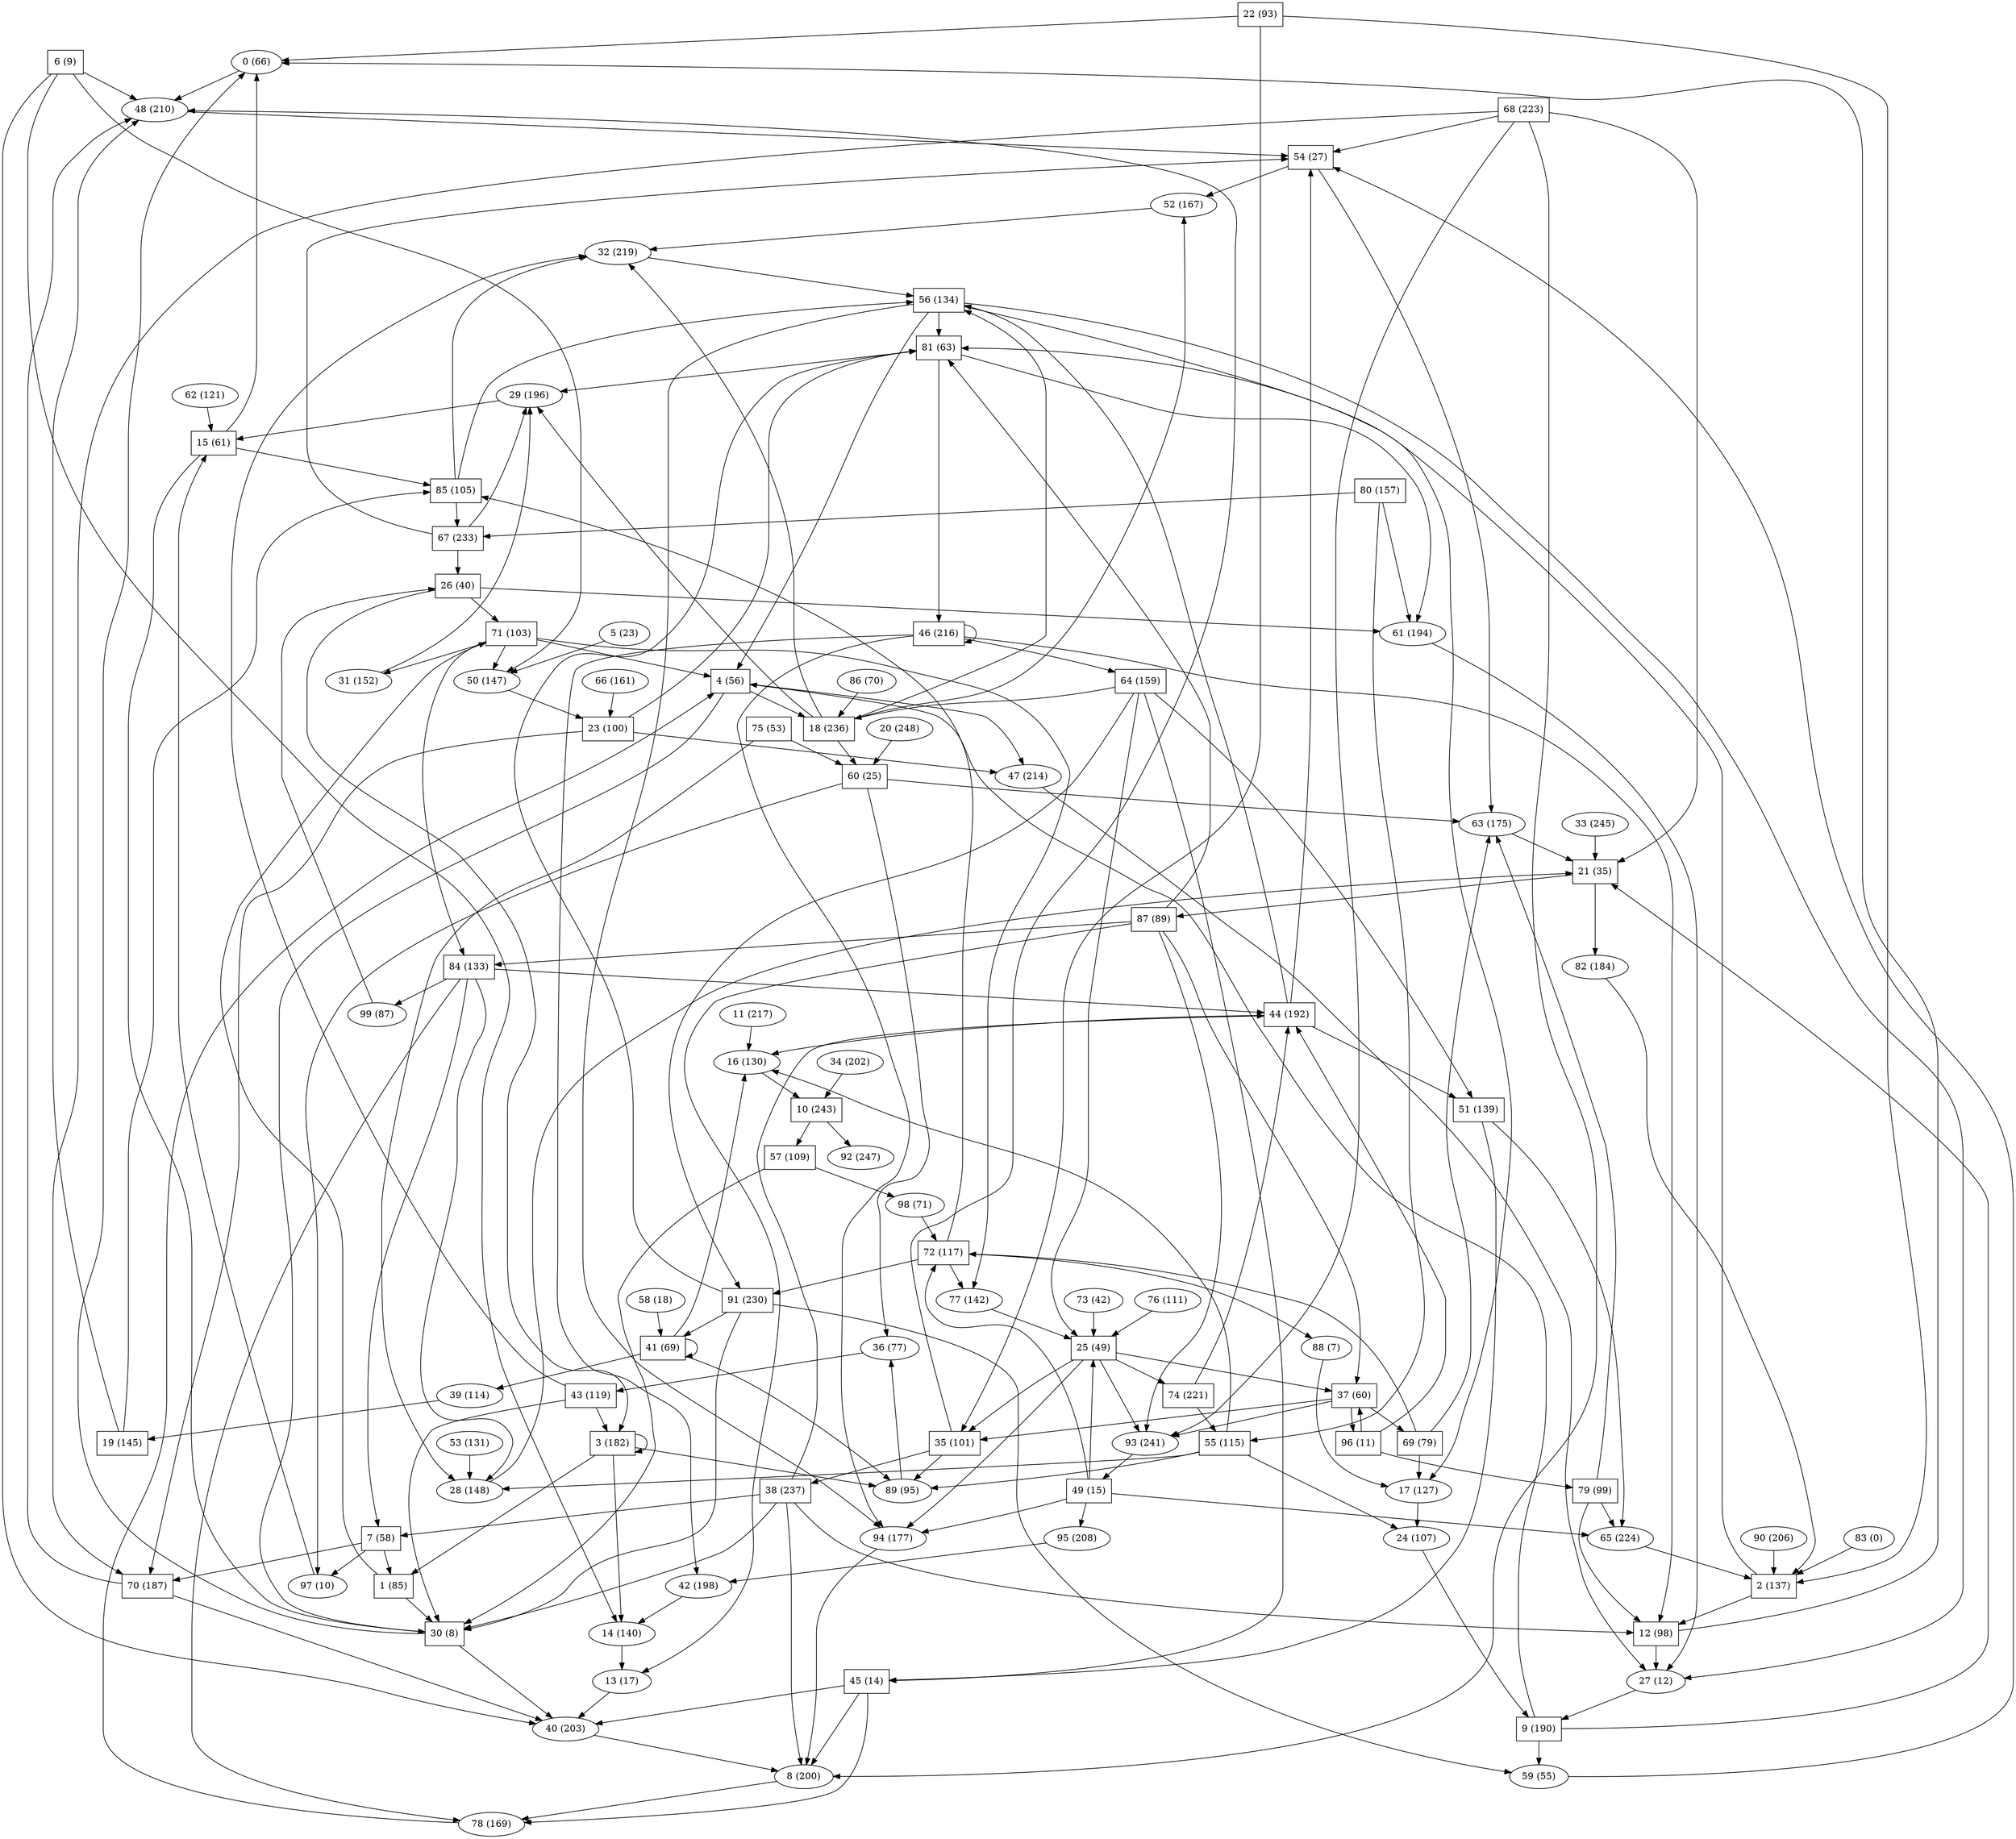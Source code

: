 digraph G { 
"0"[label="\N (66)" , color=black ]
"0"->"48"
"1"[label="\N (85)", color=black, shape=polygon ]
"1"->"30"
"1"->"71"
"2"[label="\N (137)", color=black, shape=polygon ]
"2"->"12"
"2"->"81"
"3"[label="\N (182)", color=black, shape=polygon ]
"3"->"1"
"3"->"3"
"3"->"14"
"3"->"89"
"4"[label="\N (56)", color=black, shape=polygon ]
"4"->"18"
"4"->"30"
"4"->"47"
"5"[label="\N (23)" , color=black ]
"5"->"50"
"6"[label="\N (9)", color=black, shape=polygon ]
"6"->"14"
"6"->"40"
"6"->"48"
"6"->"50"
"7"[label="\N (58)", color=black, shape=polygon ]
"7"->"1"
"7"->"70"
"7"->"97"
"8"[label="\N (200)" , color=black ]
"8"->"78"
"9"[label="\N (190)", color=black, shape=polygon ]
"9"->"4"
"9"->"21"
"9"->"59"
"10"[label="\N (243)", color=black, shape=polygon ]
"10"->"57"
"10"->"92"
"11"[label="\N (217)" , color=black ]
"11"->"16"
"12"[label="\N (98)", color=black, shape=polygon ]
"12"->"0"
"12"->"27"
"13"[label="\N (17)" , color=black ]
"13"->"40"
"14"[label="\N (140)" , color=black ]
"14"->"13"
"15"[label="\N (61)", color=black, shape=polygon ]
"15"->"0"
"15"->"30"
"15"->"85"
"16"[label="\N (130)" , color=black ]
"16"->"10"
"17"[label="\N (127)" , color=black ]
"17"->"24"
"18"[label="\N (236)", color=black, shape=polygon ]
"18"->"29"
"18"->"32"
"18"->"52"
"18"->"56"
"18"->"60"
"19"[label="\N (145)", color=black, shape=polygon ]
"19"->"48"
"19"->"85"
"20"[label="\N (248)" , color=black ]
"20"->"60"
"21"[label="\N (35)", color=black, shape=polygon ]
"21"->"82"
"21"->"87"
"22"[label="\N (93)", color=black, shape=polygon ]
"22"->"0"
"22"->"2"
"22"->"35"
"23"[label="\N (100)", color=black, shape=polygon ]
"23"->"47"
"23"->"70"
"23"->"81"
"24"[label="\N (107)" , color=black ]
"24"->"9"
"25"[label="\N (49)", color=black, shape=polygon ]
"25"->"35"
"25"->"37"
"25"->"74"
"25"->"93"
"25"->"94"
"26"[label="\N (40)", color=black, shape=polygon ]
"26"->"3"
"26"->"61"
"26"->"71"
"27"[label="\N (12)" , color=black ]
"27"->"9"
"28"[label="\N (148)" , color=black ]
"28"->"21"
"29"[label="\N (196)" , color=black ]
"29"->"15"
"30"[label="\N (8)", color=black, shape=polygon ]
"30"->"0"
"30"->"40"
"31"[label="\N (152)" , color=black ]
"31"->"29"
"32"[label="\N (219)" , color=black ]
"32"->"56"
"33"[label="\N (245)" , color=black ]
"33"->"21"
"34"[label="\N (202)" , color=black ]
"34"->"10"
"35"[label="\N (101)", color=black, shape=polygon ]
"35"->"38"
"35"->"48"
"35"->"89"
"36"[label="\N (77)" , color=black ]
"36"->"43"
"37"[label="\N (60)", color=black, shape=polygon ]
"37"->"35"
"37"->"69"
"37"->"93"
"37"->"96"
"38"[label="\N (237)", color=black, shape=polygon ]
"38"->"7"
"38"->"8"
"38"->"12"
"38"->"30"
"38"->"44"
"39"[label="\N (114)" , color=black ]
"39"->"19"
"40"[label="\N (203)" , color=black ]
"40"->"8"
"41"[label="\N (69)", color=black, shape=polygon ]
"41"->"16"
"41"->"39"
"41"->"41"
"41"->"89"
"42"[label="\N (198)" , color=black ]
"42"->"14"
"43"[label="\N (119)", color=black, shape=polygon ]
"43"->"3"
"43"->"30"
"43"->"32"
"44"[label="\N (192)", color=black, shape=polygon ]
"44"->"16"
"44"->"51"
"44"->"54"
"44"->"56"
"45"[label="\N (14)", color=black, shape=polygon ]
"45"->"8"
"45"->"40"
"45"->"78"
"46"[label="\N (216)", color=black, shape=polygon ]
"46"->"12"
"46"->"42"
"46"->"46"
"46"->"64"
"46"->"94"
"47"[label="\N (214)" , color=black ]
"47"->"27"
"48"[label="\N (210)" , color=black ]
"48"->"54"
"49"[label="\N (15)", color=black, shape=polygon ]
"49"->"25"
"49"->"65"
"49"->"72"
"49"->"94"
"49"->"95"
"50"[label="\N (147)" , color=black ]
"50"->"23"
"51"[label="\N (139)", color=black, shape=polygon ]
"51"->"45"
"51"->"65"
"52"[label="\N (167)" , color=black ]
"52"->"32"
"53"[label="\N (131)" , color=black ]
"53"->"28"
"54"[label="\N (27)", color=black, shape=polygon ]
"54"->"52"
"54"->"63"
"55"[label="\N (115)", color=black, shape=polygon ]
"55"->"16"
"55"->"24"
"55"->"28"
"55"->"89"
"56"[label="\N (134)", color=black, shape=polygon ]
"56"->"4"
"56"->"17"
"56"->"27"
"56"->"81"
"56"->"94"
"57"[label="\N (109)", color=black, shape=polygon ]
"57"->"30"
"57"->"98"
"58"[label="\N (18)" , color=black ]
"58"->"41"
"59"[label="\N (55)" , color=black ]
"59"->"54"
"60"[label="\N (25)", color=black, shape=polygon ]
"60"->"36"
"60"->"63"
"60"->"97"
"61"[label="\N (194)" , color=black ]
"61"->"27"
"62"[label="\N (121)" , color=black ]
"62"->"15"
"63"[label="\N (175)" , color=black ]
"63"->"21"
"64"[label="\N (159)", color=black, shape=polygon ]
"64"->"18"
"64"->"25"
"64"->"45"
"64"->"51"
"64"->"91"
"65"[label="\N (224)" , color=black ]
"65"->"2"
"66"[label="\N (161)" , color=black ]
"66"->"23"
"67"[label="\N (233)", color=black, shape=polygon ]
"67"->"26"
"67"->"29"
"67"->"54"
"68"[label="\N (223)", color=black, shape=polygon ]
"68"->"8"
"68"->"21"
"68"->"54"
"68"->"70"
"68"->"93"
"69"[label="\N (79)", color=black, shape=polygon ]
"69"->"17"
"69"->"63"
"69"->"72"
"70"[label="\N (187)", color=black, shape=polygon ]
"70"->"40"
"70"->"48"
"71"[label="\N (103)", color=black, shape=polygon ]
"71"->"4"
"71"->"31"
"71"->"50"
"71"->"77"
"71"->"84"
"72"[label="\N (117)", color=black, shape=polygon ]
"72"->"77"
"72"->"85"
"72"->"88"
"72"->"91"
"73"[label="\N (42)" , color=black ]
"73"->"25"
"74"[label="\N (221)", color=black, shape=polygon ]
"74"->"44"
"74"->"55"
"75"[label="\N (53)", color=black, shape=polygon ]
"75"->"28"
"75"->"60"
"76"[label="\N (111)" , color=black ]
"76"->"25"
"77"[label="\N (142)" , color=black ]
"77"->"25"
"78"[label="\N (169)" , color=black ]
"78"->"4"
"79"[label="\N (99)", color=black, shape=polygon ]
"79"->"12"
"79"->"63"
"79"->"65"
"80"[label="\N (157)", color=black, shape=polygon ]
"80"->"55"
"80"->"61"
"80"->"67"
"81"[label="\N (63)", color=black, shape=polygon ]
"81"->"29"
"81"->"46"
"81"->"61"
"82"[label="\N (184)" , color=black ]
"82"->"2"
"83"[label="\N (0)" , color=black ]
"83"->"2"
"84"[label="\N (133)", color=black, shape=polygon ]
"84"->"7"
"84"->"28"
"84"->"44"
"84"->"78"
"84"->"99"
"85"[label="\N (105)", color=black, shape=polygon ]
"85"->"32"
"85"->"56"
"85"->"67"
"86"[label="\N (70)" , color=black ]
"86"->"18"
"87"[label="\N (89)", color=black, shape=polygon ]
"87"->"13"
"87"->"37"
"87"->"81"
"87"->"84"
"87"->"93"
"88"[label="\N (7)" , color=black ]
"88"->"17"
"89"[label="\N (95)" , color=black ]
"89"->"36"
"90"[label="\N (206)" , color=black ]
"90"->"2"
"91"[label="\N (230)", color=black, shape=polygon ]
"91"->"30"
"91"->"41"
"91"->"59"
"91"->"81"
"92"[label="\N (247)" , color=black ]
"93"[label="\N (241)" , color=black ]
"93"->"49"
"94"[label="\N (177)" , color=black ]
"94"->"8"
"95"[label="\N (208)" , color=black ]
"95"->"42"
"96"[label="\N (11)", color=black, shape=polygon ]
"96"->"37"
"96"->"44"
"96"->"79"
"97"[label="\N (10)" , color=black ]
"97"->"15"
"98"[label="\N (71)" , color=black ]
"98"->"72"
"99"[label="\N (87)" , color=black ]
"99"->"26"
}
